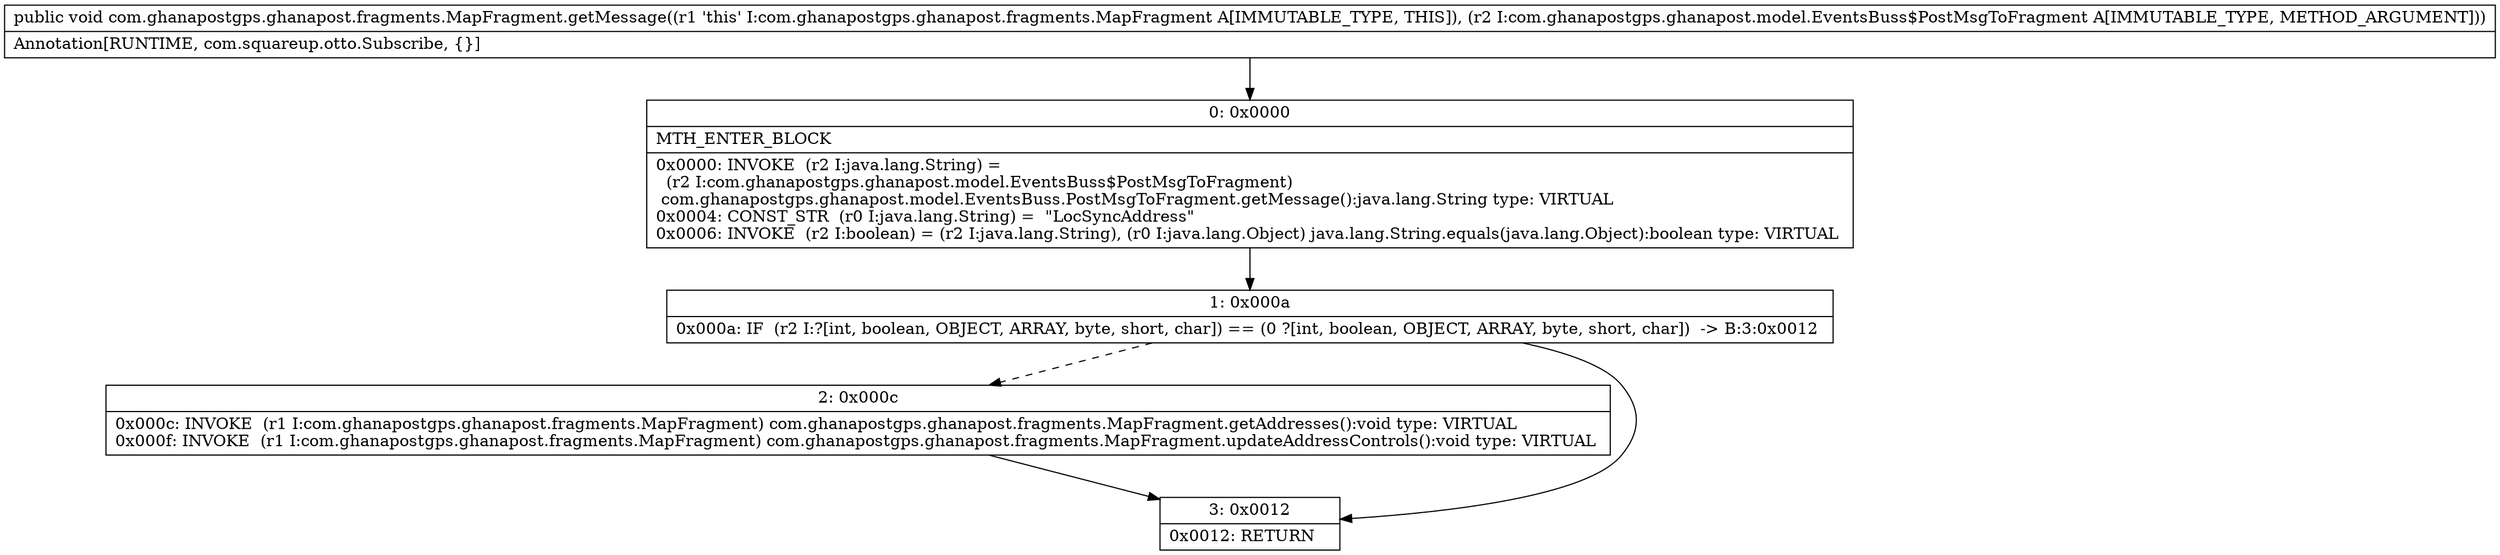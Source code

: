 digraph "CFG forcom.ghanapostgps.ghanapost.fragments.MapFragment.getMessage(Lcom\/ghanapostgps\/ghanapost\/model\/EventsBuss$PostMsgToFragment;)V" {
Node_0 [shape=record,label="{0\:\ 0x0000|MTH_ENTER_BLOCK\l|0x0000: INVOKE  (r2 I:java.lang.String) = \l  (r2 I:com.ghanapostgps.ghanapost.model.EventsBuss$PostMsgToFragment)\l com.ghanapostgps.ghanapost.model.EventsBuss.PostMsgToFragment.getMessage():java.lang.String type: VIRTUAL \l0x0004: CONST_STR  (r0 I:java.lang.String) =  \"LocSyncAddress\" \l0x0006: INVOKE  (r2 I:boolean) = (r2 I:java.lang.String), (r0 I:java.lang.Object) java.lang.String.equals(java.lang.Object):boolean type: VIRTUAL \l}"];
Node_1 [shape=record,label="{1\:\ 0x000a|0x000a: IF  (r2 I:?[int, boolean, OBJECT, ARRAY, byte, short, char]) == (0 ?[int, boolean, OBJECT, ARRAY, byte, short, char])  \-\> B:3:0x0012 \l}"];
Node_2 [shape=record,label="{2\:\ 0x000c|0x000c: INVOKE  (r1 I:com.ghanapostgps.ghanapost.fragments.MapFragment) com.ghanapostgps.ghanapost.fragments.MapFragment.getAddresses():void type: VIRTUAL \l0x000f: INVOKE  (r1 I:com.ghanapostgps.ghanapost.fragments.MapFragment) com.ghanapostgps.ghanapost.fragments.MapFragment.updateAddressControls():void type: VIRTUAL \l}"];
Node_3 [shape=record,label="{3\:\ 0x0012|0x0012: RETURN   \l}"];
MethodNode[shape=record,label="{public void com.ghanapostgps.ghanapost.fragments.MapFragment.getMessage((r1 'this' I:com.ghanapostgps.ghanapost.fragments.MapFragment A[IMMUTABLE_TYPE, THIS]), (r2 I:com.ghanapostgps.ghanapost.model.EventsBuss$PostMsgToFragment A[IMMUTABLE_TYPE, METHOD_ARGUMENT]))  | Annotation[RUNTIME, com.squareup.otto.Subscribe, \{\}]\l}"];
MethodNode -> Node_0;
Node_0 -> Node_1;
Node_1 -> Node_2[style=dashed];
Node_1 -> Node_3;
Node_2 -> Node_3;
}

